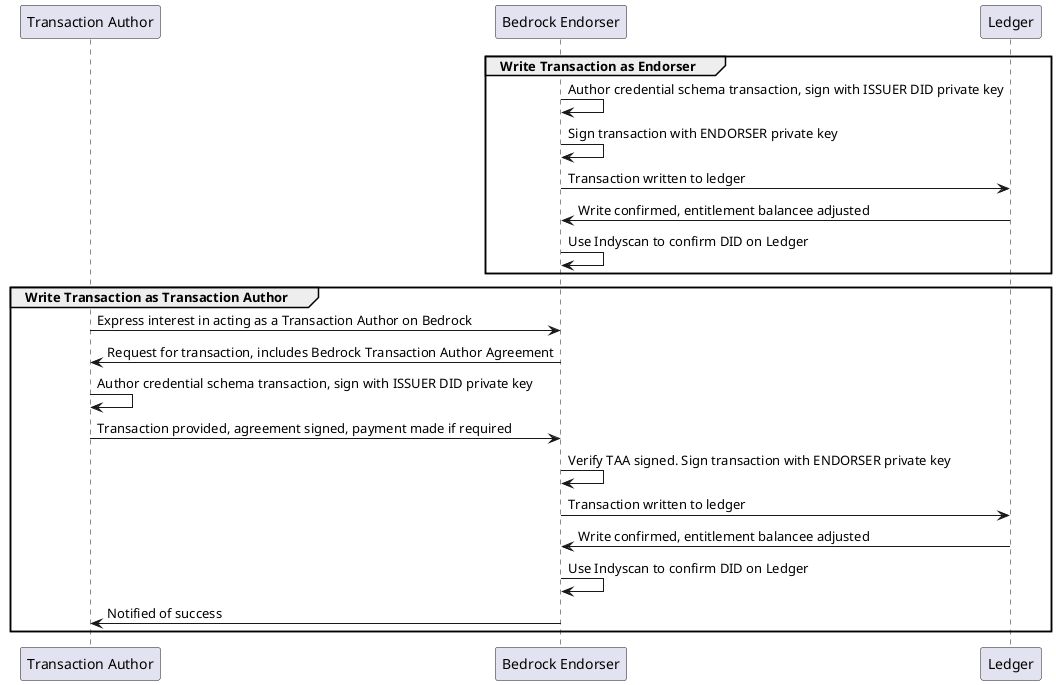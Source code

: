 @startuml

participant "Transaction Author" as TA
participant "Bedrock Endorser" as END
participant "Ledger" as LE

group Write Transaction as Endorser
END->END: Author credential schema transaction, sign with ISSUER DID private key
END->END: Sign transaction with ENDORSER private key
END->LE: Transaction written to ledger
LE->END: Write confirmed, entitlement balancee adjusted
END->END: Use Indyscan to confirm DID on Ledger
end

group Write Transaction as Transaction Author
TA->END: Express interest in acting as a Transaction Author on Bedrock
END->TA: Request for transaction, includes Bedrock Transaction Author Agreement
TA->TA: Author credential schema transaction, sign with ISSUER DID private key
TA->END: Transaction provided, agreement signed, payment made if required
END->END: Verify TAA signed. Sign transaction with ENDORSER private key
END->LE: Transaction written to ledger
LE->END: Write confirmed, entitlement balancee adjusted
END->END: Use Indyscan to confirm DID on Ledger
END->TA: Notified of success
end

@enduml
